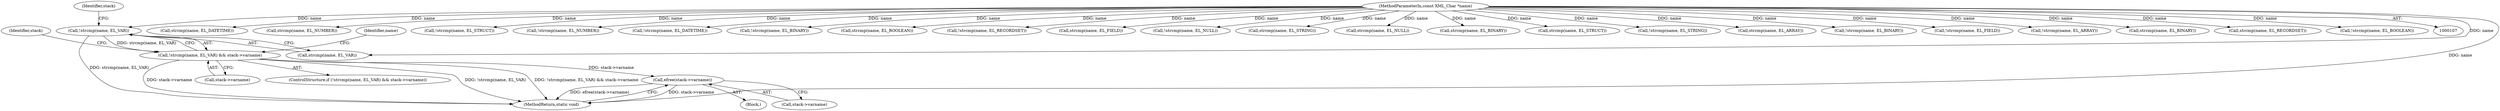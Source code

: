 digraph "0_php_b1bd4119bcafab6f9a8f84d92cd65eec3afeface@API" {
"1000496" [label="(Call,!strcmp(name, EL_VAR))"];
"1000109" [label="(MethodParameterIn,const XML_Char *name)"];
"1000495" [label="(Call,!strcmp(name, EL_VAR) && stack->varname)"];
"1000504" [label="(Call,efree(stack->varname))"];
"1000528" [label="(MethodReturn,static void)"];
"1000174" [label="(Call,strcmp(name, EL_DATETIME))"];
"1000496" [label="(Call,!strcmp(name, EL_VAR))"];
"1000497" [label="(Call,strcmp(name, EL_VAR))"];
"1000506" [label="(Identifier,stack)"];
"1000140" [label="(Call,strcmp(name, EL_NUMBER))"];
"1000159" [label="(Call,!strcmp(name, EL_STRUCT))"];
"1000512" [label="(Identifier,name)"];
"1000139" [label="(Call,!strcmp(name, EL_NUMBER))"];
"1000173" [label="(Call,!strcmp(name, EL_DATETIME))"];
"1000504" [label="(Call,efree(stack->varname))"];
"1000212" [label="(Call,!strcmp(name, EL_BINARY))"];
"1000145" [label="(Call,strcmp(name, EL_BOOLEAN))"];
"1000164" [label="(Call,!strcmp(name, EL_RECORDSET))"];
"1000511" [label="(Call,strcmp(name, EL_FIELD))"];
"1000149" [label="(Call,!strcmp(name, EL_NULL))"];
"1000135" [label="(Call,strcmp(name, EL_STRING))"];
"1000150" [label="(Call,strcmp(name, EL_NULL))"];
"1000170" [label="(Call,strcmp(name, EL_BINARY))"];
"1000160" [label="(Call,strcmp(name, EL_STRUCT))"];
"1000134" [label="(Call,!strcmp(name, EL_STRING))"];
"1000155" [label="(Call,strcmp(name, EL_ARRAY))"];
"1000169" [label="(Call,!strcmp(name, EL_BINARY))"];
"1000510" [label="(Call,!strcmp(name, EL_FIELD))"];
"1000501" [label="(Identifier,stack)"];
"1000495" [label="(Call,!strcmp(name, EL_VAR) && stack->varname)"];
"1000503" [label="(Block,)"];
"1000154" [label="(Call,!strcmp(name, EL_ARRAY))"];
"1000505" [label="(Call,stack->varname)"];
"1000213" [label="(Call,strcmp(name, EL_BINARY))"];
"1000500" [label="(Call,stack->varname)"];
"1000109" [label="(MethodParameterIn,const XML_Char *name)"];
"1000165" [label="(Call,strcmp(name, EL_RECORDSET))"];
"1000144" [label="(Call,!strcmp(name, EL_BOOLEAN))"];
"1000494" [label="(ControlStructure,if (!strcmp(name, EL_VAR) && stack->varname))"];
"1000496" -> "1000495"  [label="AST: "];
"1000496" -> "1000497"  [label="CFG: "];
"1000497" -> "1000496"  [label="AST: "];
"1000501" -> "1000496"  [label="CFG: "];
"1000495" -> "1000496"  [label="CFG: "];
"1000496" -> "1000528"  [label="DDG: strcmp(name, EL_VAR)"];
"1000496" -> "1000495"  [label="DDG: strcmp(name, EL_VAR)"];
"1000109" -> "1000496"  [label="DDG: name"];
"1000109" -> "1000107"  [label="AST: "];
"1000109" -> "1000528"  [label="DDG: name"];
"1000109" -> "1000134"  [label="DDG: name"];
"1000109" -> "1000135"  [label="DDG: name"];
"1000109" -> "1000139"  [label="DDG: name"];
"1000109" -> "1000140"  [label="DDG: name"];
"1000109" -> "1000144"  [label="DDG: name"];
"1000109" -> "1000145"  [label="DDG: name"];
"1000109" -> "1000149"  [label="DDG: name"];
"1000109" -> "1000150"  [label="DDG: name"];
"1000109" -> "1000154"  [label="DDG: name"];
"1000109" -> "1000155"  [label="DDG: name"];
"1000109" -> "1000159"  [label="DDG: name"];
"1000109" -> "1000160"  [label="DDG: name"];
"1000109" -> "1000164"  [label="DDG: name"];
"1000109" -> "1000165"  [label="DDG: name"];
"1000109" -> "1000169"  [label="DDG: name"];
"1000109" -> "1000170"  [label="DDG: name"];
"1000109" -> "1000173"  [label="DDG: name"];
"1000109" -> "1000174"  [label="DDG: name"];
"1000109" -> "1000212"  [label="DDG: name"];
"1000109" -> "1000213"  [label="DDG: name"];
"1000109" -> "1000497"  [label="DDG: name"];
"1000109" -> "1000510"  [label="DDG: name"];
"1000109" -> "1000511"  [label="DDG: name"];
"1000495" -> "1000494"  [label="AST: "];
"1000495" -> "1000500"  [label="CFG: "];
"1000500" -> "1000495"  [label="AST: "];
"1000506" -> "1000495"  [label="CFG: "];
"1000512" -> "1000495"  [label="CFG: "];
"1000495" -> "1000528"  [label="DDG: !strcmp(name, EL_VAR)"];
"1000495" -> "1000528"  [label="DDG: !strcmp(name, EL_VAR) && stack->varname"];
"1000495" -> "1000528"  [label="DDG: stack->varname"];
"1000495" -> "1000504"  [label="DDG: stack->varname"];
"1000504" -> "1000503"  [label="AST: "];
"1000504" -> "1000505"  [label="CFG: "];
"1000505" -> "1000504"  [label="AST: "];
"1000528" -> "1000504"  [label="CFG: "];
"1000504" -> "1000528"  [label="DDG: stack->varname"];
"1000504" -> "1000528"  [label="DDG: efree(stack->varname)"];
}
